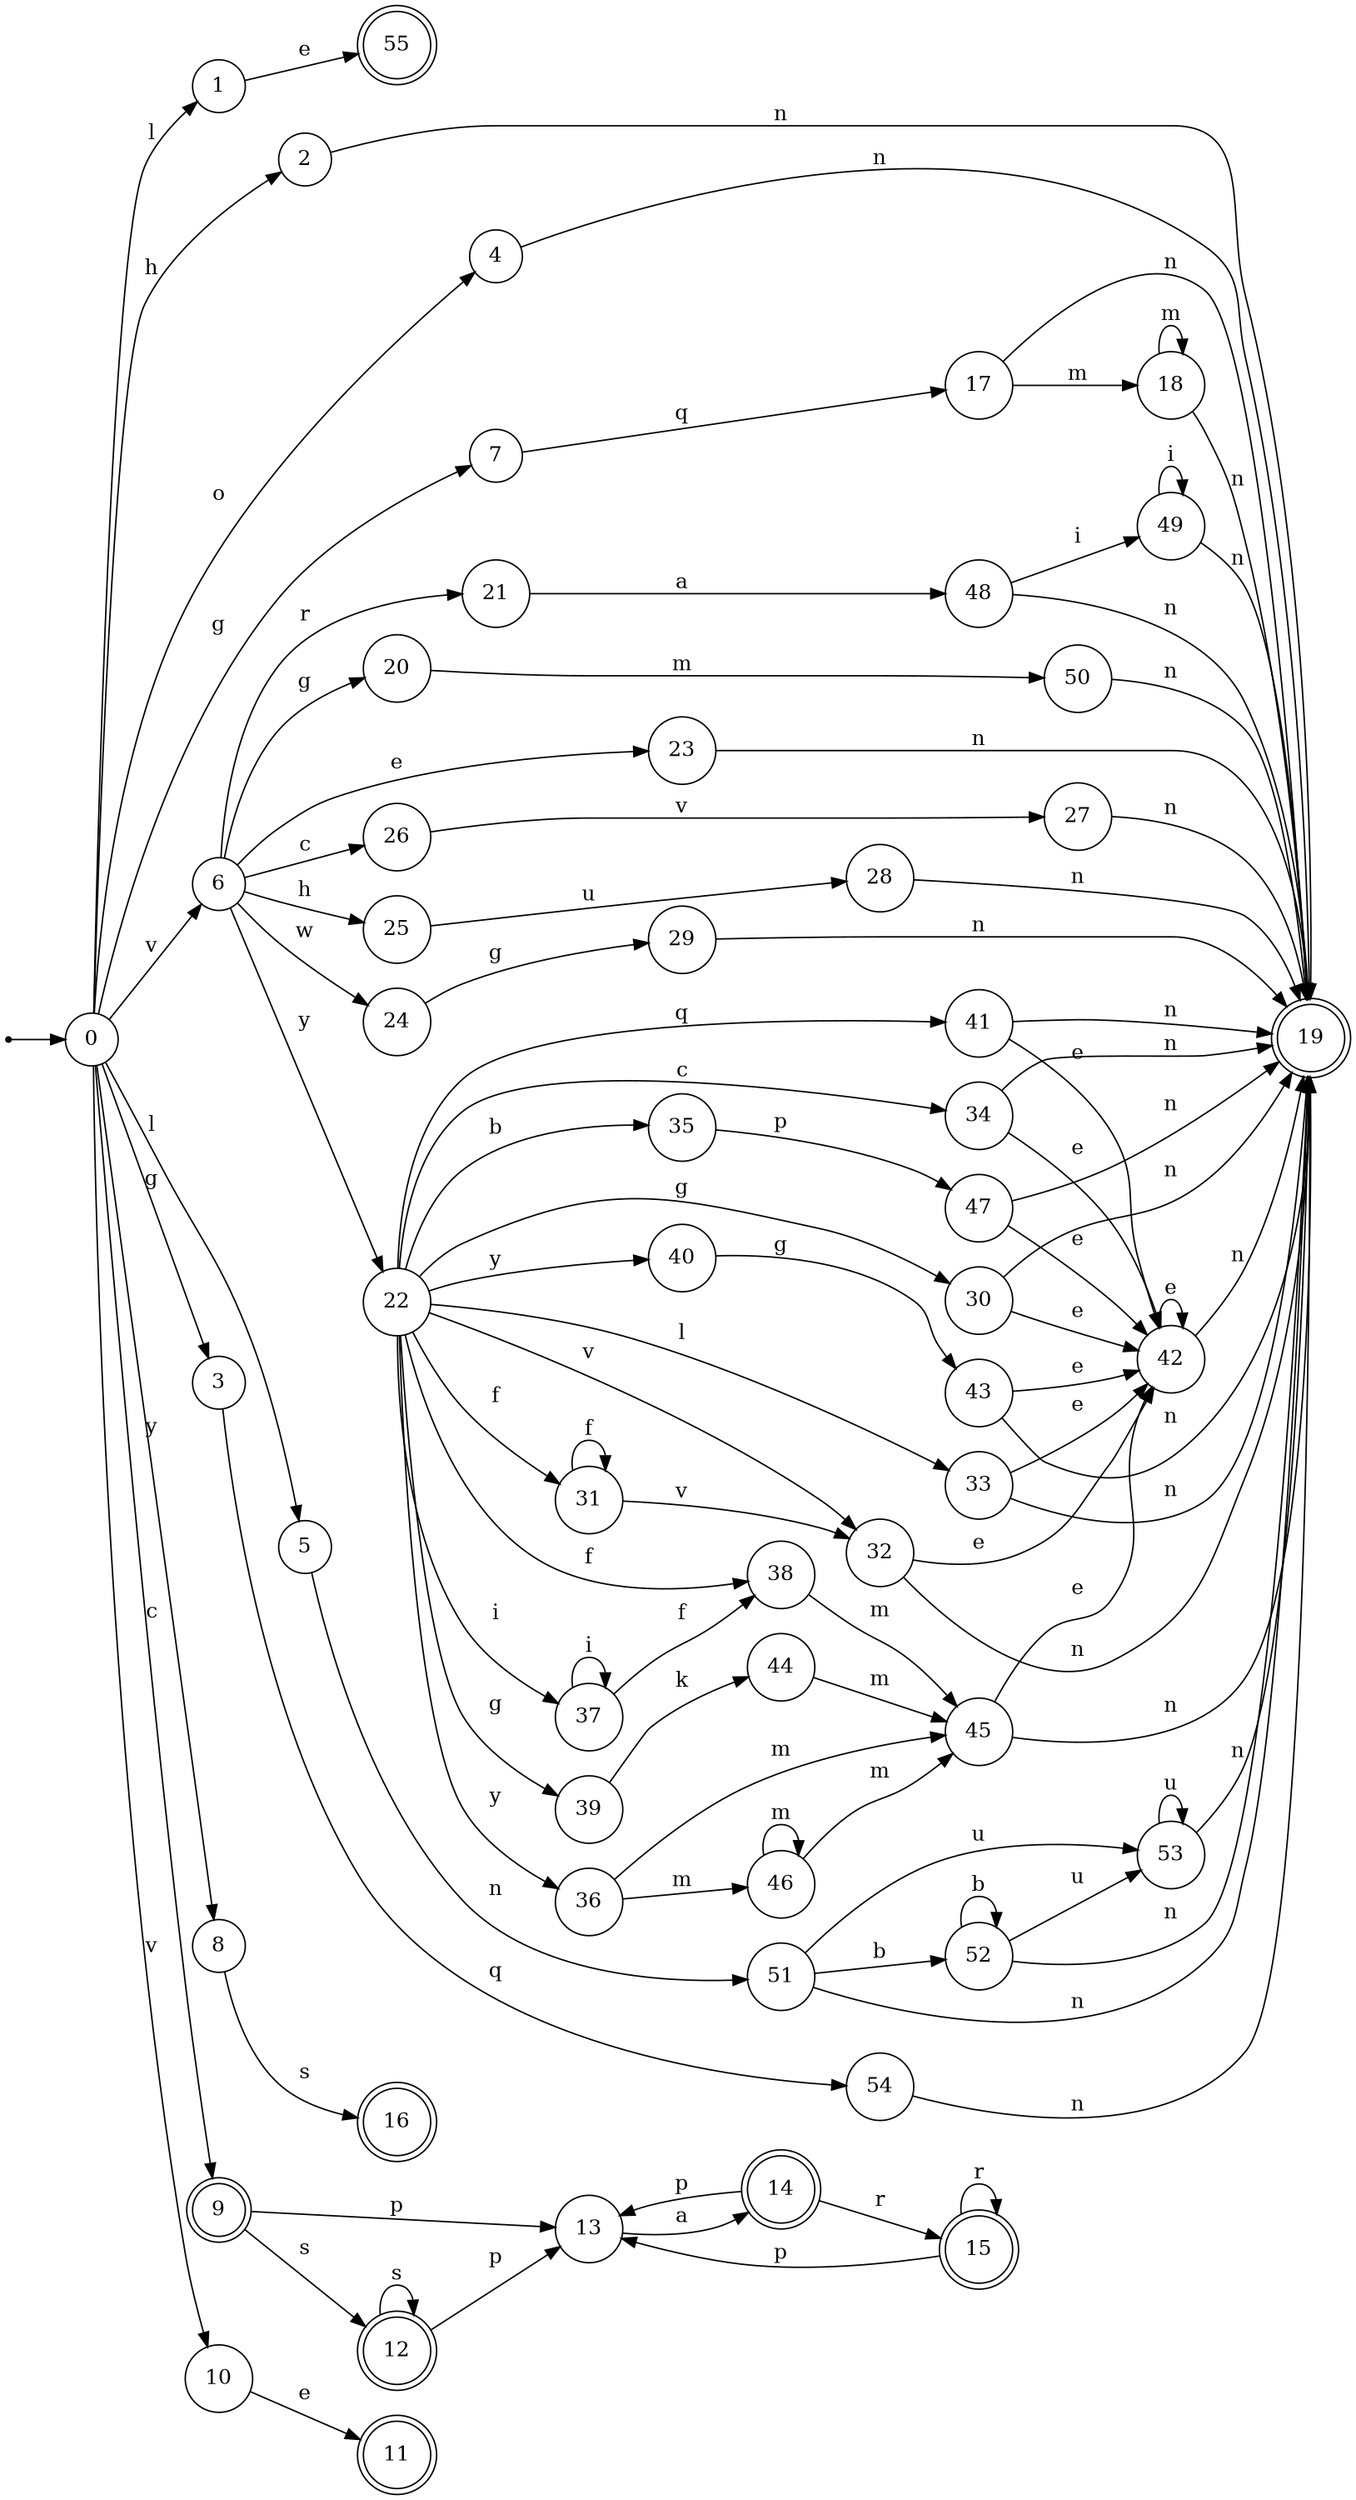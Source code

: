 digraph finite_state_machine {
rankdir=LR;
size="20,20";
node [shape = point]; "dummy0"
node [shape = circle]; "0";
"dummy0" -> "0";
node [shape = circle]; "1";
node [shape = circle]; "2";
node [shape = circle]; "3";
node [shape = circle]; "4";
node [shape = circle]; "5";
node [shape = circle]; "6";
node [shape = circle]; "7";
node [shape = circle]; "8";
node [shape = doublecircle]; "9";node [shape = circle]; "10";
node [shape = doublecircle]; "11";node [shape = doublecircle]; "12";node [shape = circle]; "13";
node [shape = doublecircle]; "14";node [shape = doublecircle]; "15";node [shape = doublecircle]; "16";node [shape = circle]; "17";
node [shape = circle]; "18";
node [shape = doublecircle]; "19";node [shape = circle]; "20";
node [shape = circle]; "21";
node [shape = circle]; "22";
node [shape = circle]; "23";
node [shape = circle]; "24";
node [shape = circle]; "25";
node [shape = circle]; "26";
node [shape = circle]; "27";
node [shape = circle]; "28";
node [shape = circle]; "29";
node [shape = circle]; "30";
node [shape = circle]; "31";
node [shape = circle]; "32";
node [shape = circle]; "33";
node [shape = circle]; "34";
node [shape = circle]; "35";
node [shape = circle]; "36";
node [shape = circle]; "37";
node [shape = circle]; "38";
node [shape = circle]; "39";
node [shape = circle]; "40";
node [shape = circle]; "41";
node [shape = circle]; "42";
node [shape = circle]; "43";
node [shape = circle]; "44";
node [shape = circle]; "45";
node [shape = circle]; "46";
node [shape = circle]; "47";
node [shape = circle]; "48";
node [shape = circle]; "49";
node [shape = circle]; "50";
node [shape = circle]; "51";
node [shape = circle]; "52";
node [shape = circle]; "53";
node [shape = circle]; "54";
node [shape = doublecircle]; "55";"0" -> "1" [label = "l"];
 "0" -> "5" [label = "l"];
 "0" -> "2" [label = "h"];
 "0" -> "3" [label = "g"];
 "0" -> "7" [label = "g"];
 "0" -> "4" [label = "o"];
 "0" -> "10" [label = "v"];
 "0" -> "6" [label = "v"];
 "0" -> "8" [label = "y"];
 "0" -> "9" [label = "c"];
 "10" -> "11" [label = "e"];
 "9" -> "12" [label = "s"];
 "9" -> "13" [label = "p"];
 "13" -> "14" [label = "a"];
 "14" -> "13" [label = "p"];
 "14" -> "15" [label = "r"];
 "15" -> "15" [label = "r"];
 "15" -> "13" [label = "p"];
 "12" -> "12" [label = "s"];
 "12" -> "13" [label = "p"];
 "8" -> "16" [label = "s"];
 "7" -> "17" [label = "q"];
 "17" -> "18" [label = "m"];
 "17" -> "19" [label = "n"];
 "18" -> "18" [label = "m"];
 "18" -> "19" [label = "n"];
 "6" -> "20" [label = "g"];
 "6" -> "21" [label = "r"];
 "6" -> "22" [label = "y"];
 "6" -> "23" [label = "e"];
 "6" -> "24" [label = "w"];
 "6" -> "25" [label = "h"];
 "6" -> "26" [label = "c"];
 "26" -> "27" [label = "v"];
 "27" -> "19" [label = "n"];
 "25" -> "28" [label = "u"];
 "28" -> "19" [label = "n"];
 "24" -> "29" [label = "g"];
 "29" -> "19" [label = "n"];
 "23" -> "19" [label = "n"];
 "22" -> "30" [label = "g"];
 "22" -> "39" [label = "g"];
 "22" -> "38" [label = "f"];
 "22" -> "31" [label = "f"];
 "22" -> "32" [label = "v"];
 "22" -> "33" [label = "l"];
 "22" -> "34" [label = "c"];
 "22" -> "35" [label = "b"];
 "22" -> "40" [label = "y"];
 "22" -> "36" [label = "y"];
 "22" -> "37" [label = "i"];
 "22" -> "41" [label = "q"];
 "41" -> "42" [label = "e"];
 "41" -> "19" [label = "n"];
 "42" -> "42" [label = "e"];
 "42" -> "19" [label = "n"];
 "40" -> "43" [label = "g"];
 "43" -> "42" [label = "e"];
 "43" -> "19" [label = "n"];
 "39" -> "44" [label = "k"];
 "44" -> "45" [label = "m"];
 "45" -> "42" [label = "e"];
 "45" -> "19" [label = "n"];
 "38" -> "45" [label = "m"];
 "37" -> "37" [label = "i"];
 "37" -> "38" [label = "f"];
 "36" -> "45" [label = "m"];
 "36" -> "46" [label = "m"];
 "46" -> "45" [label = "m"];
 "46" -> "46" [label = "m"];
 "35" -> "47" [label = "p"];
 "47" -> "42" [label = "e"];
 "47" -> "19" [label = "n"];
 "34" -> "42" [label = "e"];
 "34" -> "19" [label = "n"];
 "33" -> "42" [label = "e"];
 "33" -> "19" [label = "n"];
 "32" -> "42" [label = "e"];
 "32" -> "19" [label = "n"];
 "31" -> "31" [label = "f"];
 "31" -> "32" [label = "v"];
 "30" -> "42" [label = "e"];
 "30" -> "19" [label = "n"];
 "21" -> "48" [label = "a"];
 "48" -> "49" [label = "i"];
 "48" -> "19" [label = "n"];
 "49" -> "49" [label = "i"];
 "49" -> "19" [label = "n"];
 "20" -> "50" [label = "m"];
 "50" -> "19" [label = "n"];
 "5" -> "51" [label = "n"];
 "51" -> "52" [label = "b"];
 "51" -> "53" [label = "u"];
 "51" -> "19" [label = "n"];
 "53" -> "53" [label = "u"];
 "53" -> "19" [label = "n"];
 "52" -> "52" [label = "b"];
 "52" -> "53" [label = "u"];
 "52" -> "19" [label = "n"];
 "4" -> "19" [label = "n"];
 "3" -> "54" [label = "q"];
 "54" -> "19" [label = "n"];
 "2" -> "19" [label = "n"];
 "1" -> "55" [label = "e"];
 }
